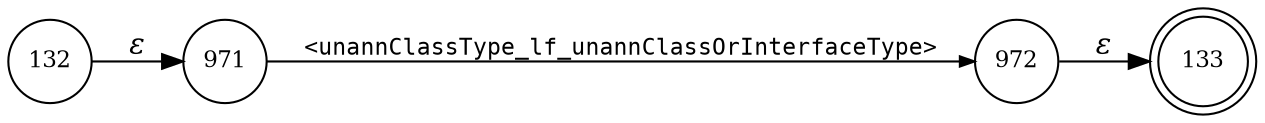 digraph ATN {
rankdir=LR;
s133[fontsize=11, label="133", shape=doublecircle, fixedsize=true, width=.6];
s132[fontsize=11,label="132", shape=circle, fixedsize=true, width=.55, peripheries=1];
s971[fontsize=11,label="971", shape=circle, fixedsize=true, width=.55, peripheries=1];
s972[fontsize=11,label="972", shape=circle, fixedsize=true, width=.55, peripheries=1];
s132 -> s971 [fontname="Times-Italic", label="&epsilon;"];
s971 -> s972 [fontsize=11, fontname="Courier", arrowsize=.7, label = "<unannClassType_lf_unannClassOrInterfaceType>", arrowhead = normal];
s972 -> s133 [fontname="Times-Italic", label="&epsilon;"];
}